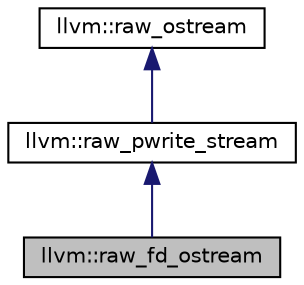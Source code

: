 digraph "llvm::raw_fd_ostream"
{
 // LATEX_PDF_SIZE
  bgcolor="transparent";
  edge [fontname="Helvetica",fontsize="10",labelfontname="Helvetica",labelfontsize="10"];
  node [fontname="Helvetica",fontsize="10",shape="box"];
  Node1 [label="llvm::raw_fd_ostream",height=0.2,width=0.4,color="black", fillcolor="grey75", style="filled", fontcolor="black",tooltip="A raw_ostream that writes to a file descriptor."];
  Node2 -> Node1 [dir="back",color="midnightblue",fontsize="10",style="solid",fontname="Helvetica"];
  Node2 [label="llvm::raw_pwrite_stream",height=0.2,width=0.4,color="black",URL="$classllvm_1_1raw__pwrite__stream.html",tooltip="An abstract base class for streams implementations that also support a pwrite operation."];
  Node3 -> Node2 [dir="back",color="midnightblue",fontsize="10",style="solid",fontname="Helvetica"];
  Node3 [label="llvm::raw_ostream",height=0.2,width=0.4,color="black",URL="$classllvm_1_1raw__ostream.html",tooltip="This class implements an extremely fast bulk output stream that can only output to a stream."];
}
